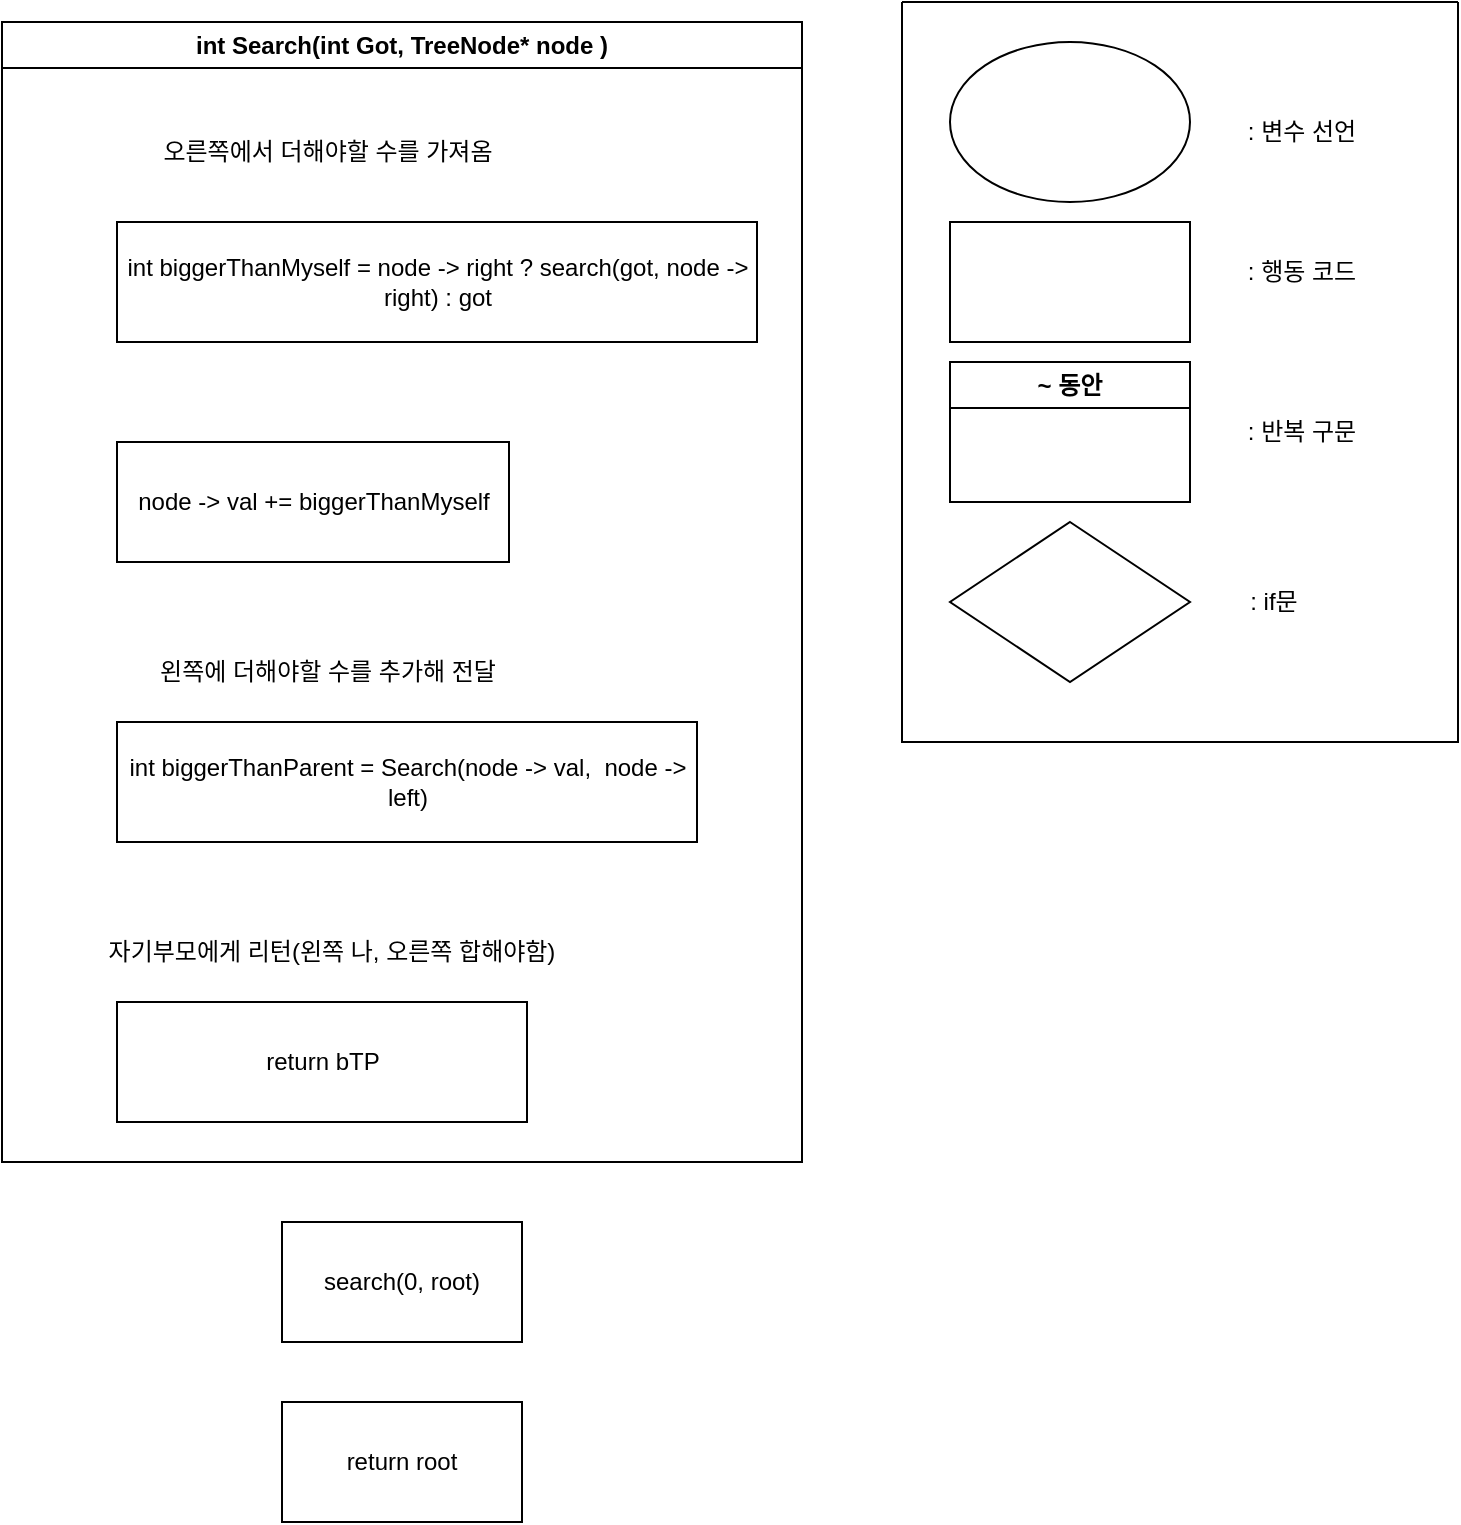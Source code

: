 <mxfile version="22.1.16" type="device">
  <diagram name="페이지-1" id="gcbkVpKH-8CBw0Il_cPt">
    <mxGraphModel dx="1573" dy="951" grid="1" gridSize="10" guides="1" tooltips="1" connect="1" arrows="1" fold="1" page="1" pageScale="1" pageWidth="827" pageHeight="1169" math="0" shadow="0">
      <root>
        <mxCell id="0" />
        <mxCell id="1" parent="0" />
        <mxCell id="PjCrLdtpQQ64lzBFMV-2-1" value="" style="swimlane;startSize=0;" vertex="1" parent="1">
          <mxGeometry x="530" y="20" width="278" height="370" as="geometry" />
        </mxCell>
        <mxCell id="PjCrLdtpQQ64lzBFMV-2-2" value="" style="ellipse;whiteSpace=wrap;html=1;" vertex="1" parent="PjCrLdtpQQ64lzBFMV-2-1">
          <mxGeometry x="24" y="20" width="120" height="80" as="geometry" />
        </mxCell>
        <mxCell id="PjCrLdtpQQ64lzBFMV-2-3" value=": 변수 선언" style="text;html=1;align=center;verticalAlign=middle;whiteSpace=wrap;rounded=0;" vertex="1" parent="PjCrLdtpQQ64lzBFMV-2-1">
          <mxGeometry x="170" y="50" width="60" height="30" as="geometry" />
        </mxCell>
        <mxCell id="PjCrLdtpQQ64lzBFMV-2-4" value="" style="rounded=0;whiteSpace=wrap;html=1;" vertex="1" parent="PjCrLdtpQQ64lzBFMV-2-1">
          <mxGeometry x="24" y="110" width="120" height="60" as="geometry" />
        </mxCell>
        <mxCell id="PjCrLdtpQQ64lzBFMV-2-5" value=": 행동 코드" style="text;html=1;align=center;verticalAlign=middle;whiteSpace=wrap;rounded=0;" vertex="1" parent="PjCrLdtpQQ64lzBFMV-2-1">
          <mxGeometry x="170" y="120" width="60" height="30" as="geometry" />
        </mxCell>
        <mxCell id="PjCrLdtpQQ64lzBFMV-2-6" value="~ 동안" style="swimlane;whiteSpace=wrap;html=1;" vertex="1" parent="PjCrLdtpQQ64lzBFMV-2-1">
          <mxGeometry x="24" y="180" width="120" height="70" as="geometry" />
        </mxCell>
        <mxCell id="PjCrLdtpQQ64lzBFMV-2-7" value=": 반복 구문" style="text;html=1;align=center;verticalAlign=middle;whiteSpace=wrap;rounded=0;" vertex="1" parent="PjCrLdtpQQ64lzBFMV-2-1">
          <mxGeometry x="170" y="200" width="60" height="30" as="geometry" />
        </mxCell>
        <mxCell id="PjCrLdtpQQ64lzBFMV-2-8" value="" style="rhombus;whiteSpace=wrap;html=1;" vertex="1" parent="PjCrLdtpQQ64lzBFMV-2-1">
          <mxGeometry x="24" y="260" width="120" height="80" as="geometry" />
        </mxCell>
        <mxCell id="PjCrLdtpQQ64lzBFMV-2-9" value=": if문" style="text;html=1;align=center;verticalAlign=middle;whiteSpace=wrap;rounded=0;" vertex="1" parent="PjCrLdtpQQ64lzBFMV-2-1">
          <mxGeometry x="156" y="285" width="60" height="30" as="geometry" />
        </mxCell>
        <mxCell id="PjCrLdtpQQ64lzBFMV-2-10" value="int Search(int Got, TreeNode* node )" style="swimlane;whiteSpace=wrap;html=1;" vertex="1" parent="1">
          <mxGeometry x="80" y="30" width="400" height="570" as="geometry" />
        </mxCell>
        <mxCell id="PjCrLdtpQQ64lzBFMV-2-12" value="왼쪽에 더해야할 수를 추가해 전달" style="text;html=1;strokeColor=none;fillColor=none;align=center;verticalAlign=middle;whiteSpace=wrap;rounded=0;" vertex="1" parent="PjCrLdtpQQ64lzBFMV-2-10">
          <mxGeometry x="57.5" y="310" width="210" height="30" as="geometry" />
        </mxCell>
        <mxCell id="PjCrLdtpQQ64lzBFMV-2-14" value="자기부모에게 리턴(왼쪽 나, 오른쪽 합해야함)" style="text;html=1;strokeColor=none;fillColor=none;align=center;verticalAlign=middle;whiteSpace=wrap;rounded=0;" vertex="1" parent="PjCrLdtpQQ64lzBFMV-2-10">
          <mxGeometry x="20" y="450" width="290" height="30" as="geometry" />
        </mxCell>
        <mxCell id="PjCrLdtpQQ64lzBFMV-2-17" value="int biggerThanMyself = node -&amp;gt; right ? search(got, node -&amp;gt; right) : got" style="rounded=0;whiteSpace=wrap;html=1;" vertex="1" parent="PjCrLdtpQQ64lzBFMV-2-10">
          <mxGeometry x="57.5" y="100" width="320" height="60" as="geometry" />
        </mxCell>
        <mxCell id="PjCrLdtpQQ64lzBFMV-2-18" value="int biggerThanParent = Search(node -&amp;gt; val,&amp;nbsp; node -&amp;gt; left)" style="rounded=0;whiteSpace=wrap;html=1;" vertex="1" parent="PjCrLdtpQQ64lzBFMV-2-10">
          <mxGeometry x="57.5" y="350" width="290" height="60" as="geometry" />
        </mxCell>
        <mxCell id="PjCrLdtpQQ64lzBFMV-2-19" value="return bTP" style="whiteSpace=wrap;html=1;" vertex="1" parent="PjCrLdtpQQ64lzBFMV-2-10">
          <mxGeometry x="57.5" y="490" width="205" height="60" as="geometry" />
        </mxCell>
        <mxCell id="PjCrLdtpQQ64lzBFMV-2-20" value="node -&amp;gt; val += biggerThanMyself" style="rounded=0;whiteSpace=wrap;html=1;" vertex="1" parent="PjCrLdtpQQ64lzBFMV-2-10">
          <mxGeometry x="57.5" y="210" width="196" height="60" as="geometry" />
        </mxCell>
        <mxCell id="PjCrLdtpQQ64lzBFMV-2-13" value="오른쪽에서 더해야할 수를 가져옴" style="text;html=1;strokeColor=none;fillColor=none;align=center;verticalAlign=middle;whiteSpace=wrap;rounded=0;" vertex="1" parent="PjCrLdtpQQ64lzBFMV-2-10">
          <mxGeometry x="57.5" y="50" width="210" height="30" as="geometry" />
        </mxCell>
        <mxCell id="PjCrLdtpQQ64lzBFMV-2-21" value="search(0, root)" style="rounded=0;whiteSpace=wrap;html=1;" vertex="1" parent="1">
          <mxGeometry x="220" y="630" width="120" height="60" as="geometry" />
        </mxCell>
        <mxCell id="PjCrLdtpQQ64lzBFMV-2-23" value="return root" style="rounded=0;whiteSpace=wrap;html=1;" vertex="1" parent="1">
          <mxGeometry x="220" y="720" width="120" height="60" as="geometry" />
        </mxCell>
      </root>
    </mxGraphModel>
  </diagram>
</mxfile>
